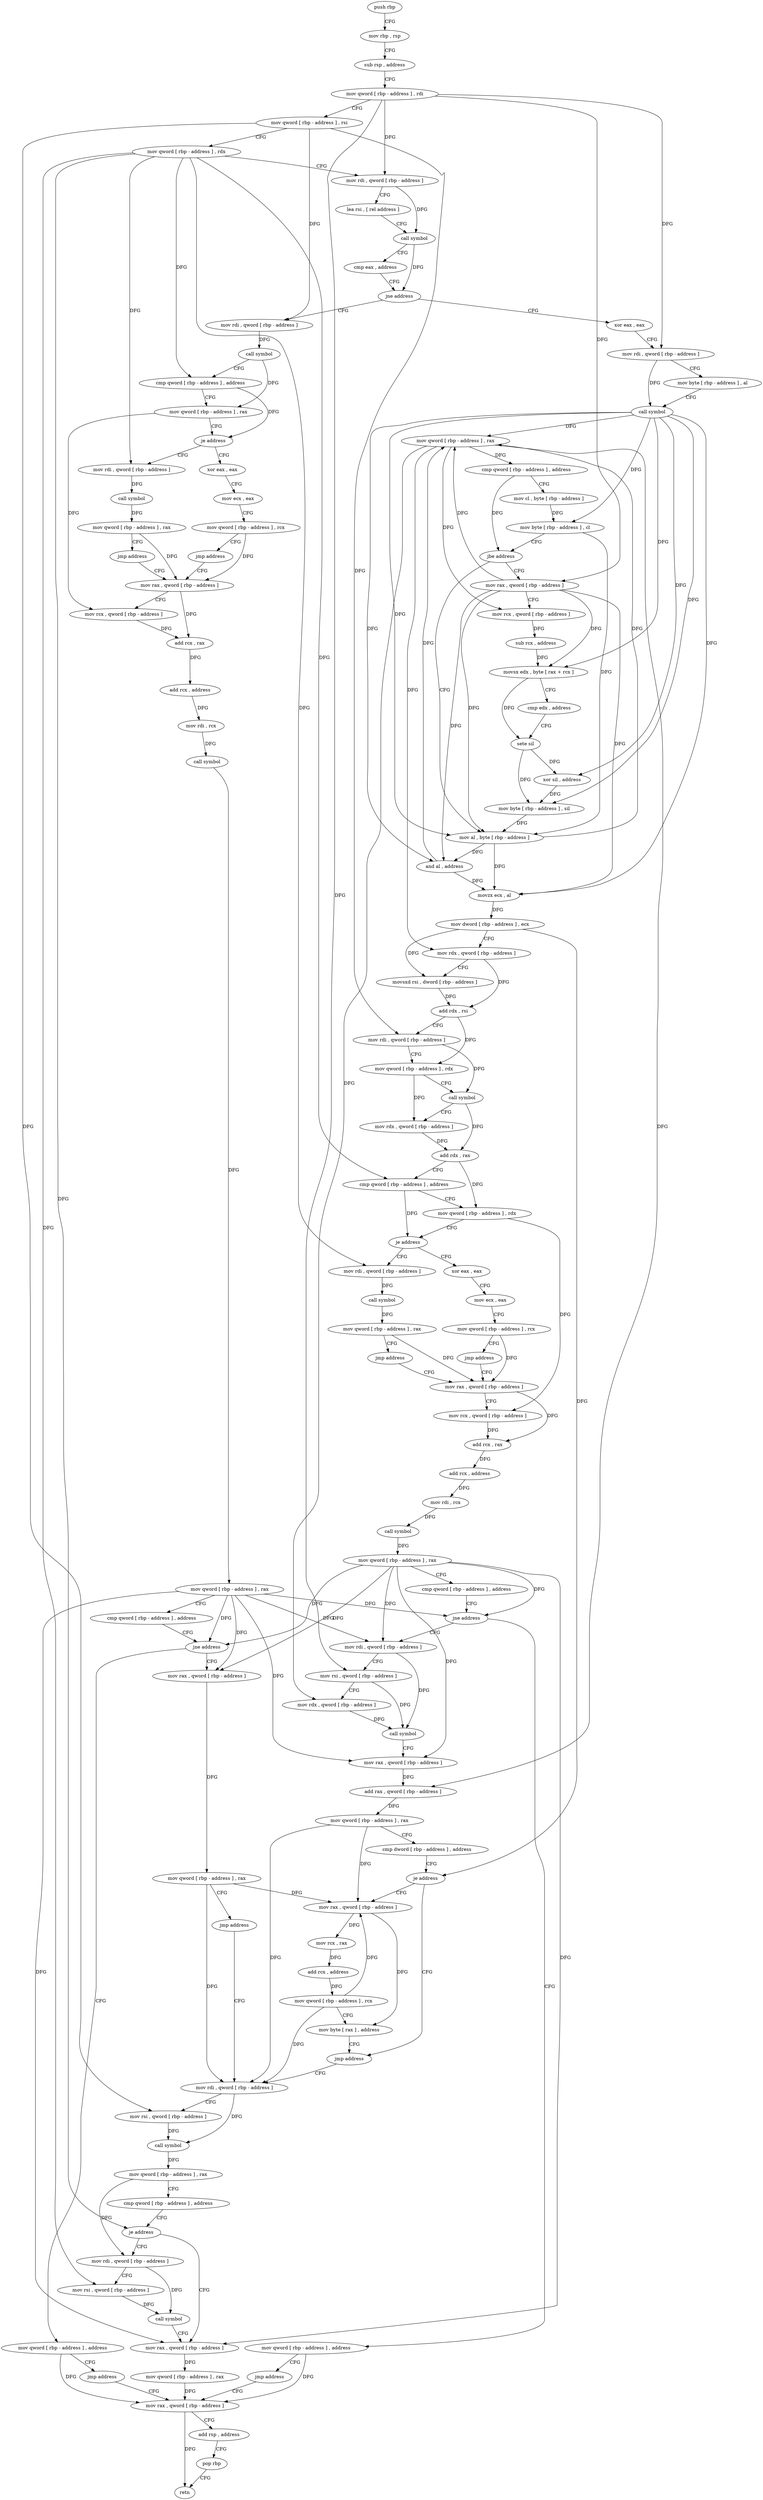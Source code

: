 digraph "func" {
"216864" [label = "push rbp" ]
"216865" [label = "mov rbp , rsp" ]
"216868" [label = "sub rsp , address" ]
"216872" [label = "mov qword [ rbp - address ] , rdi" ]
"216876" [label = "mov qword [ rbp - address ] , rsi" ]
"216880" [label = "mov qword [ rbp - address ] , rdx" ]
"216884" [label = "mov rdi , qword [ rbp - address ]" ]
"216888" [label = "lea rsi , [ rel address ]" ]
"216895" [label = "call symbol" ]
"216900" [label = "cmp eax , address" ]
"216903" [label = "jne address" ]
"217031" [label = "xor eax , eax" ]
"216909" [label = "mov rdi , qword [ rbp - address ]" ]
"217033" [label = "mov rdi , qword [ rbp - address ]" ]
"217037" [label = "mov byte [ rbp - address ] , al" ]
"217040" [label = "call symbol" ]
"217045" [label = "mov qword [ rbp - address ] , rax" ]
"217049" [label = "cmp qword [ rbp - address ] , address" ]
"217054" [label = "mov cl , byte [ rbp - address ]" ]
"217057" [label = "mov byte [ rbp - address ] , cl" ]
"217060" [label = "jbe address" ]
"217100" [label = "mov al , byte [ rbp - address ]" ]
"217066" [label = "mov rax , qword [ rbp - address ]" ]
"216913" [label = "call symbol" ]
"216918" [label = "cmp qword [ rbp - address ] , address" ]
"216923" [label = "mov qword [ rbp - address ] , rax" ]
"216927" [label = "je address" ]
"216951" [label = "xor eax , eax" ]
"216933" [label = "mov rdi , qword [ rbp - address ]" ]
"217103" [label = "and al , address" ]
"217105" [label = "movzx ecx , al" ]
"217108" [label = "mov dword [ rbp - address ] , ecx" ]
"217111" [label = "mov rdx , qword [ rbp - address ]" ]
"217115" [label = "movsxd rsi , dword [ rbp - address ]" ]
"217119" [label = "add rdx , rsi" ]
"217122" [label = "mov rdi , qword [ rbp - address ]" ]
"217126" [label = "mov qword [ rbp - address ] , rdx" ]
"217130" [label = "call symbol" ]
"217135" [label = "mov rdx , qword [ rbp - address ]" ]
"217139" [label = "add rdx , rax" ]
"217142" [label = "cmp qword [ rbp - address ] , address" ]
"217147" [label = "mov qword [ rbp - address ] , rdx" ]
"217151" [label = "je address" ]
"217175" [label = "xor eax , eax" ]
"217157" [label = "mov rdi , qword [ rbp - address ]" ]
"217070" [label = "mov rcx , qword [ rbp - address ]" ]
"217074" [label = "sub rcx , address" ]
"217081" [label = "movsx edx , byte [ rax + rcx ]" ]
"217085" [label = "cmp edx , address" ]
"217088" [label = "sete sil" ]
"217092" [label = "xor sil , address" ]
"217096" [label = "mov byte [ rbp - address ] , sil" ]
"216953" [label = "mov ecx , eax" ]
"216955" [label = "mov qword [ rbp - address ] , rcx" ]
"216959" [label = "jmp address" ]
"216964" [label = "mov rax , qword [ rbp - address ]" ]
"216937" [label = "call symbol" ]
"216942" [label = "mov qword [ rbp - address ] , rax" ]
"216946" [label = "jmp address" ]
"217177" [label = "mov ecx , eax" ]
"217179" [label = "mov qword [ rbp - address ] , rcx" ]
"217183" [label = "jmp address" ]
"217188" [label = "mov rax , qword [ rbp - address ]" ]
"217161" [label = "call symbol" ]
"217166" [label = "mov qword [ rbp - address ] , rax" ]
"217170" [label = "jmp address" ]
"216968" [label = "mov rcx , qword [ rbp - address ]" ]
"216972" [label = "add rcx , rax" ]
"216975" [label = "add rcx , address" ]
"216982" [label = "mov rdi , rcx" ]
"216985" [label = "call symbol" ]
"216990" [label = "mov qword [ rbp - address ] , rax" ]
"216994" [label = "cmp qword [ rbp - address ] , address" ]
"216999" [label = "jne address" ]
"217018" [label = "mov rax , qword [ rbp - address ]" ]
"217005" [label = "mov qword [ rbp - address ] , address" ]
"217192" [label = "mov rcx , qword [ rbp - address ]" ]
"217196" [label = "add rcx , rax" ]
"217199" [label = "add rcx , address" ]
"217206" [label = "mov rdi , rcx" ]
"217209" [label = "call symbol" ]
"217214" [label = "mov qword [ rbp - address ] , rax" ]
"217218" [label = "cmp qword [ rbp - address ] , address" ]
"217223" [label = "jne address" ]
"217242" [label = "mov rdi , qword [ rbp - address ]" ]
"217229" [label = "mov qword [ rbp - address ] , address" ]
"217022" [label = "mov qword [ rbp - address ] , rax" ]
"217026" [label = "jmp address" ]
"217307" [label = "mov rdi , qword [ rbp - address ]" ]
"217013" [label = "jmp address" ]
"217356" [label = "mov rax , qword [ rbp - address ]" ]
"217246" [label = "mov rsi , qword [ rbp - address ]" ]
"217250" [label = "mov rdx , qword [ rbp - address ]" ]
"217254" [label = "call symbol" ]
"217259" [label = "mov rax , qword [ rbp - address ]" ]
"217263" [label = "add rax , qword [ rbp - address ]" ]
"217267" [label = "mov qword [ rbp - address ] , rax" ]
"217271" [label = "cmp dword [ rbp - address ] , address" ]
"217275" [label = "je address" ]
"217302" [label = "jmp address" ]
"217281" [label = "mov rax , qword [ rbp - address ]" ]
"217237" [label = "jmp address" ]
"217311" [label = "mov rsi , qword [ rbp - address ]" ]
"217315" [label = "call symbol" ]
"217320" [label = "mov qword [ rbp - address ] , rax" ]
"217324" [label = "cmp qword [ rbp - address ] , address" ]
"217329" [label = "je address" ]
"217348" [label = "mov rax , qword [ rbp - address ]" ]
"217335" [label = "mov rdi , qword [ rbp - address ]" ]
"217360" [label = "add rsp , address" ]
"217364" [label = "pop rbp" ]
"217365" [label = "retn" ]
"217285" [label = "mov rcx , rax" ]
"217288" [label = "add rcx , address" ]
"217295" [label = "mov qword [ rbp - address ] , rcx" ]
"217299" [label = "mov byte [ rax ] , address" ]
"217352" [label = "mov qword [ rbp - address ] , rax" ]
"217339" [label = "mov rsi , qword [ rbp - address ]" ]
"217343" [label = "call symbol" ]
"216864" -> "216865" [ label = "CFG" ]
"216865" -> "216868" [ label = "CFG" ]
"216868" -> "216872" [ label = "CFG" ]
"216872" -> "216876" [ label = "CFG" ]
"216872" -> "216884" [ label = "DFG" ]
"216872" -> "217033" [ label = "DFG" ]
"216872" -> "217066" [ label = "DFG" ]
"216872" -> "217246" [ label = "DFG" ]
"216876" -> "216880" [ label = "CFG" ]
"216876" -> "216909" [ label = "DFG" ]
"216876" -> "217122" [ label = "DFG" ]
"216876" -> "217311" [ label = "DFG" ]
"216880" -> "216884" [ label = "CFG" ]
"216880" -> "216918" [ label = "DFG" ]
"216880" -> "217142" [ label = "DFG" ]
"216880" -> "216933" [ label = "DFG" ]
"216880" -> "217157" [ label = "DFG" ]
"216880" -> "217329" [ label = "DFG" ]
"216880" -> "217339" [ label = "DFG" ]
"216884" -> "216888" [ label = "CFG" ]
"216884" -> "216895" [ label = "DFG" ]
"216888" -> "216895" [ label = "CFG" ]
"216895" -> "216900" [ label = "CFG" ]
"216895" -> "216903" [ label = "DFG" ]
"216900" -> "216903" [ label = "CFG" ]
"216903" -> "217031" [ label = "CFG" ]
"216903" -> "216909" [ label = "CFG" ]
"217031" -> "217033" [ label = "CFG" ]
"216909" -> "216913" [ label = "DFG" ]
"217033" -> "217037" [ label = "CFG" ]
"217033" -> "217040" [ label = "DFG" ]
"217037" -> "217040" [ label = "CFG" ]
"217040" -> "217045" [ label = "DFG" ]
"217040" -> "217100" [ label = "DFG" ]
"217040" -> "217103" [ label = "DFG" ]
"217040" -> "217105" [ label = "DFG" ]
"217040" -> "217081" [ label = "DFG" ]
"217040" -> "217057" [ label = "DFG" ]
"217040" -> "217092" [ label = "DFG" ]
"217040" -> "217096" [ label = "DFG" ]
"217045" -> "217049" [ label = "DFG" ]
"217045" -> "217111" [ label = "DFG" ]
"217045" -> "217070" [ label = "DFG" ]
"217045" -> "217250" [ label = "DFG" ]
"217045" -> "217263" [ label = "DFG" ]
"217049" -> "217054" [ label = "CFG" ]
"217049" -> "217060" [ label = "DFG" ]
"217054" -> "217057" [ label = "DFG" ]
"217057" -> "217060" [ label = "CFG" ]
"217057" -> "217100" [ label = "DFG" ]
"217060" -> "217100" [ label = "CFG" ]
"217060" -> "217066" [ label = "CFG" ]
"217100" -> "217103" [ label = "DFG" ]
"217100" -> "217045" [ label = "DFG" ]
"217100" -> "217105" [ label = "DFG" ]
"217066" -> "217070" [ label = "CFG" ]
"217066" -> "217045" [ label = "DFG" ]
"217066" -> "217103" [ label = "DFG" ]
"217066" -> "217105" [ label = "DFG" ]
"217066" -> "217100" [ label = "DFG" ]
"217066" -> "217081" [ label = "DFG" ]
"216913" -> "216918" [ label = "CFG" ]
"216913" -> "216923" [ label = "DFG" ]
"216918" -> "216923" [ label = "CFG" ]
"216918" -> "216927" [ label = "DFG" ]
"216923" -> "216927" [ label = "CFG" ]
"216923" -> "216968" [ label = "DFG" ]
"216927" -> "216951" [ label = "CFG" ]
"216927" -> "216933" [ label = "CFG" ]
"216951" -> "216953" [ label = "CFG" ]
"216933" -> "216937" [ label = "DFG" ]
"217103" -> "217105" [ label = "DFG" ]
"217103" -> "217045" [ label = "DFG" ]
"217105" -> "217108" [ label = "DFG" ]
"217108" -> "217111" [ label = "CFG" ]
"217108" -> "217115" [ label = "DFG" ]
"217108" -> "217275" [ label = "DFG" ]
"217111" -> "217115" [ label = "CFG" ]
"217111" -> "217119" [ label = "DFG" ]
"217115" -> "217119" [ label = "DFG" ]
"217119" -> "217122" [ label = "CFG" ]
"217119" -> "217126" [ label = "DFG" ]
"217122" -> "217126" [ label = "CFG" ]
"217122" -> "217130" [ label = "DFG" ]
"217126" -> "217130" [ label = "CFG" ]
"217126" -> "217135" [ label = "DFG" ]
"217130" -> "217135" [ label = "CFG" ]
"217130" -> "217139" [ label = "DFG" ]
"217135" -> "217139" [ label = "DFG" ]
"217139" -> "217142" [ label = "CFG" ]
"217139" -> "217147" [ label = "DFG" ]
"217142" -> "217147" [ label = "CFG" ]
"217142" -> "217151" [ label = "DFG" ]
"217147" -> "217151" [ label = "CFG" ]
"217147" -> "217192" [ label = "DFG" ]
"217151" -> "217175" [ label = "CFG" ]
"217151" -> "217157" [ label = "CFG" ]
"217175" -> "217177" [ label = "CFG" ]
"217157" -> "217161" [ label = "DFG" ]
"217070" -> "217074" [ label = "DFG" ]
"217074" -> "217081" [ label = "DFG" ]
"217081" -> "217085" [ label = "CFG" ]
"217081" -> "217088" [ label = "DFG" ]
"217085" -> "217088" [ label = "CFG" ]
"217088" -> "217092" [ label = "DFG" ]
"217088" -> "217096" [ label = "DFG" ]
"217092" -> "217096" [ label = "DFG" ]
"217096" -> "217100" [ label = "DFG" ]
"216953" -> "216955" [ label = "CFG" ]
"216955" -> "216959" [ label = "CFG" ]
"216955" -> "216964" [ label = "DFG" ]
"216959" -> "216964" [ label = "CFG" ]
"216964" -> "216968" [ label = "CFG" ]
"216964" -> "216972" [ label = "DFG" ]
"216937" -> "216942" [ label = "DFG" ]
"216942" -> "216946" [ label = "CFG" ]
"216942" -> "216964" [ label = "DFG" ]
"216946" -> "216964" [ label = "CFG" ]
"217177" -> "217179" [ label = "CFG" ]
"217179" -> "217183" [ label = "CFG" ]
"217179" -> "217188" [ label = "DFG" ]
"217183" -> "217188" [ label = "CFG" ]
"217188" -> "217192" [ label = "CFG" ]
"217188" -> "217196" [ label = "DFG" ]
"217161" -> "217166" [ label = "DFG" ]
"217166" -> "217170" [ label = "CFG" ]
"217166" -> "217188" [ label = "DFG" ]
"217170" -> "217188" [ label = "CFG" ]
"216968" -> "216972" [ label = "DFG" ]
"216972" -> "216975" [ label = "DFG" ]
"216975" -> "216982" [ label = "DFG" ]
"216982" -> "216985" [ label = "DFG" ]
"216985" -> "216990" [ label = "DFG" ]
"216990" -> "216994" [ label = "CFG" ]
"216990" -> "216999" [ label = "DFG" ]
"216990" -> "217223" [ label = "DFG" ]
"216990" -> "217018" [ label = "DFG" ]
"216990" -> "217242" [ label = "DFG" ]
"216990" -> "217259" [ label = "DFG" ]
"216990" -> "217348" [ label = "DFG" ]
"216994" -> "216999" [ label = "CFG" ]
"216999" -> "217018" [ label = "CFG" ]
"216999" -> "217005" [ label = "CFG" ]
"217018" -> "217022" [ label = "DFG" ]
"217005" -> "217013" [ label = "CFG" ]
"217005" -> "217356" [ label = "DFG" ]
"217192" -> "217196" [ label = "DFG" ]
"217196" -> "217199" [ label = "DFG" ]
"217199" -> "217206" [ label = "DFG" ]
"217206" -> "217209" [ label = "DFG" ]
"217209" -> "217214" [ label = "DFG" ]
"217214" -> "217218" [ label = "CFG" ]
"217214" -> "216999" [ label = "DFG" ]
"217214" -> "217223" [ label = "DFG" ]
"217214" -> "217018" [ label = "DFG" ]
"217214" -> "217242" [ label = "DFG" ]
"217214" -> "217259" [ label = "DFG" ]
"217214" -> "217348" [ label = "DFG" ]
"217218" -> "217223" [ label = "CFG" ]
"217223" -> "217242" [ label = "CFG" ]
"217223" -> "217229" [ label = "CFG" ]
"217242" -> "217246" [ label = "CFG" ]
"217242" -> "217254" [ label = "DFG" ]
"217229" -> "217237" [ label = "CFG" ]
"217229" -> "217356" [ label = "DFG" ]
"217022" -> "217026" [ label = "CFG" ]
"217022" -> "217307" [ label = "DFG" ]
"217022" -> "217281" [ label = "DFG" ]
"217026" -> "217307" [ label = "CFG" ]
"217307" -> "217311" [ label = "CFG" ]
"217307" -> "217315" [ label = "DFG" ]
"217013" -> "217356" [ label = "CFG" ]
"217356" -> "217360" [ label = "CFG" ]
"217356" -> "217365" [ label = "DFG" ]
"217246" -> "217250" [ label = "CFG" ]
"217246" -> "217254" [ label = "DFG" ]
"217250" -> "217254" [ label = "DFG" ]
"217254" -> "217259" [ label = "CFG" ]
"217259" -> "217263" [ label = "DFG" ]
"217263" -> "217267" [ label = "DFG" ]
"217267" -> "217271" [ label = "CFG" ]
"217267" -> "217307" [ label = "DFG" ]
"217267" -> "217281" [ label = "DFG" ]
"217271" -> "217275" [ label = "CFG" ]
"217275" -> "217302" [ label = "CFG" ]
"217275" -> "217281" [ label = "CFG" ]
"217302" -> "217307" [ label = "CFG" ]
"217281" -> "217285" [ label = "DFG" ]
"217281" -> "217299" [ label = "DFG" ]
"217237" -> "217356" [ label = "CFG" ]
"217311" -> "217315" [ label = "DFG" ]
"217315" -> "217320" [ label = "DFG" ]
"217320" -> "217324" [ label = "CFG" ]
"217320" -> "217335" [ label = "DFG" ]
"217324" -> "217329" [ label = "CFG" ]
"217329" -> "217348" [ label = "CFG" ]
"217329" -> "217335" [ label = "CFG" ]
"217348" -> "217352" [ label = "DFG" ]
"217335" -> "217339" [ label = "CFG" ]
"217335" -> "217343" [ label = "DFG" ]
"217360" -> "217364" [ label = "CFG" ]
"217364" -> "217365" [ label = "CFG" ]
"217285" -> "217288" [ label = "DFG" ]
"217288" -> "217295" [ label = "DFG" ]
"217295" -> "217299" [ label = "CFG" ]
"217295" -> "217307" [ label = "DFG" ]
"217295" -> "217281" [ label = "DFG" ]
"217299" -> "217302" [ label = "CFG" ]
"217352" -> "217356" [ label = "DFG" ]
"217339" -> "217343" [ label = "DFG" ]
"217343" -> "217348" [ label = "CFG" ]
}
